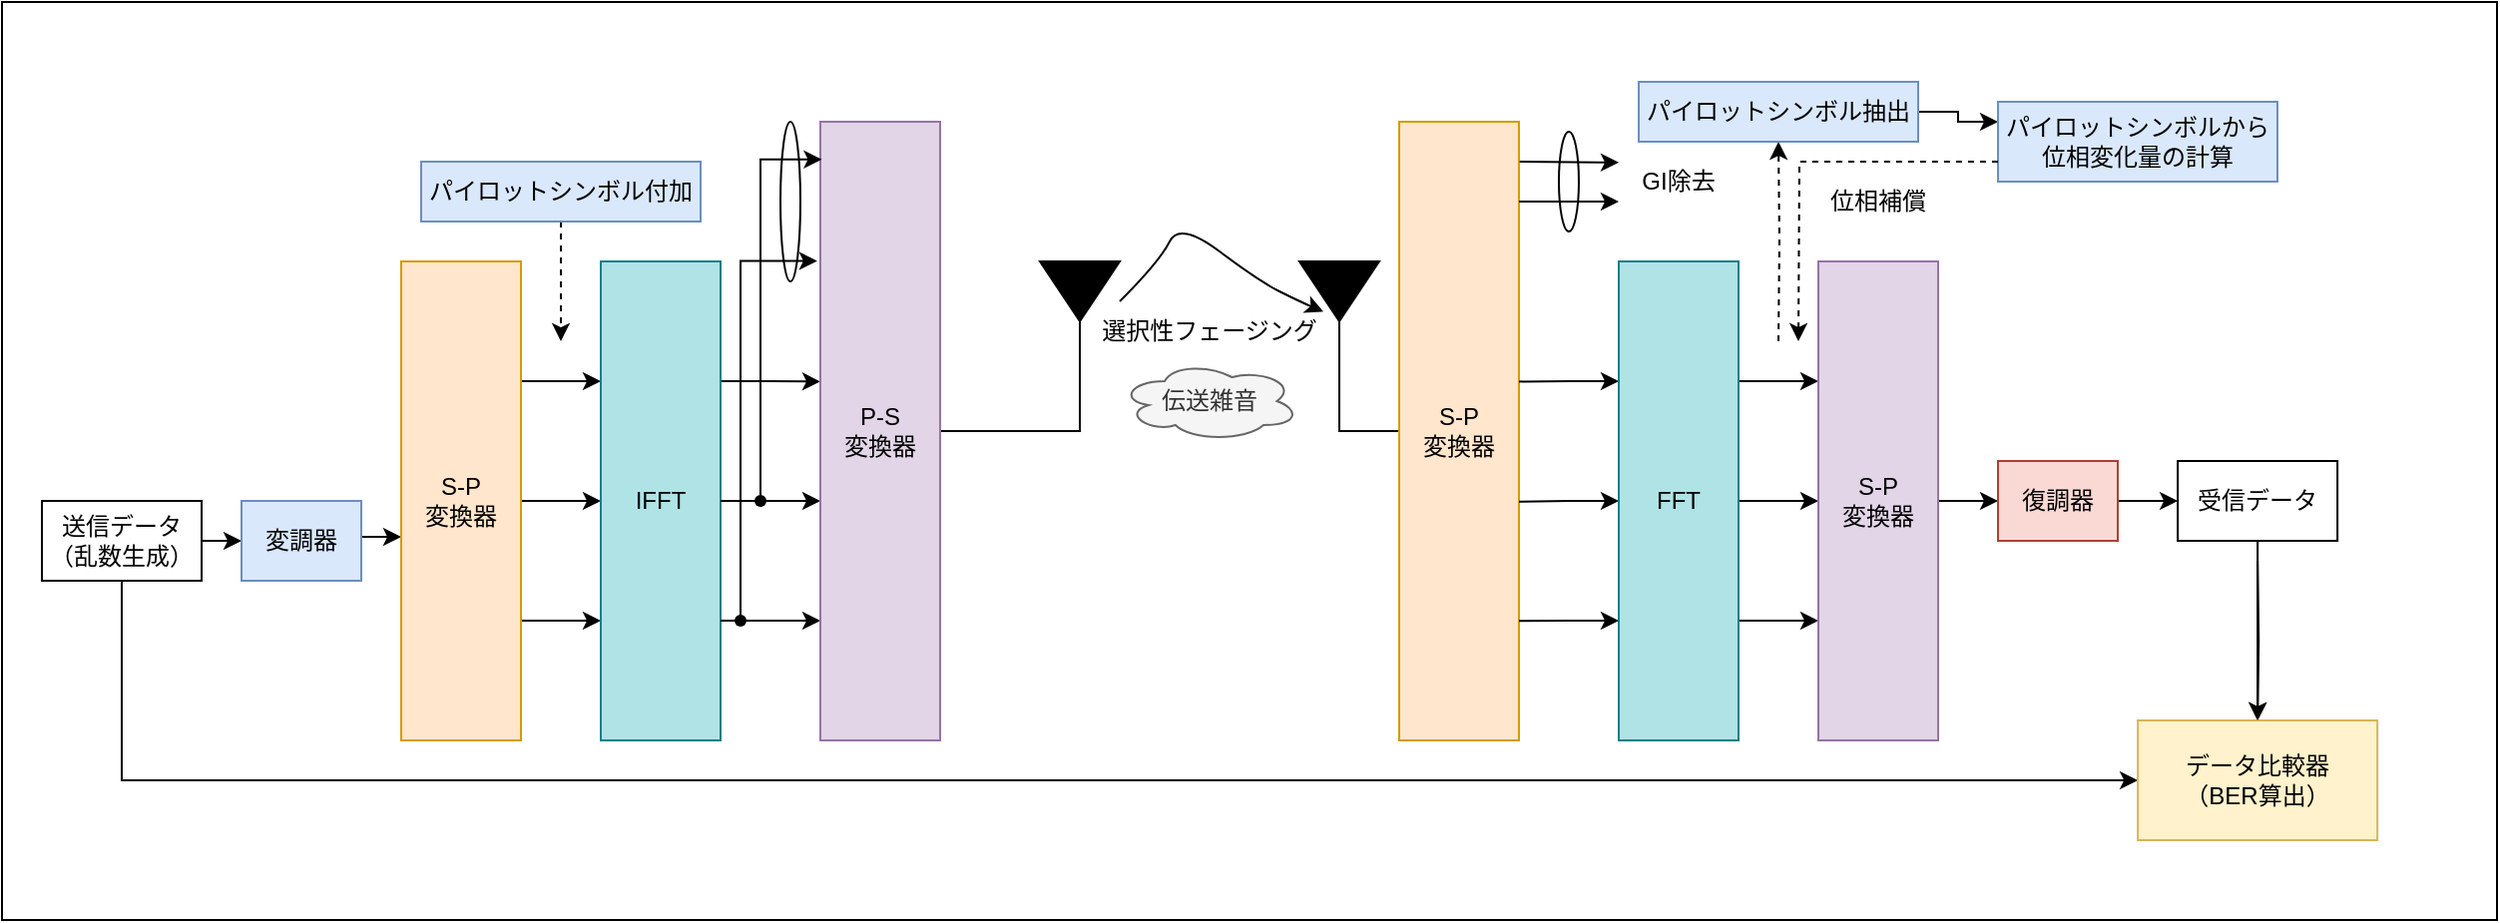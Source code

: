 <mxfile version="15.5.6" type="device"><diagram id="F-woSBzntJ94PtjGe35l" name="ページ1"><mxGraphModel dx="1577" dy="1208" grid="1" gridSize="10" guides="1" tooltips="1" connect="1" arrows="1" fold="1" page="1" pageScale="1" pageWidth="1169" pageHeight="827" math="0" shadow="0"><root><mxCell id="0"/><mxCell id="1" parent="0"/><mxCell id="-5XTSalcUc8KvLE8UcQ9-17" value="" style="rounded=0;whiteSpace=wrap;html=1;strokeColor=#000000;fillColor=none;" vertex="1" parent="1"><mxGeometry x="90" y="130" width="1250" height="460" as="geometry"/></mxCell><mxCell id="-5XTSalcUc8KvLE8UcQ9-4" style="edgeStyle=orthogonalEdgeStyle;rounded=0;orthogonalLoop=1;jettySize=auto;html=1;exitX=1;exitY=0.5;exitDx=0;exitDy=0;entryX=0;entryY=0.5;entryDx=0;entryDy=0;" edge="1" parent="1" source="-5XTSalcUc8KvLE8UcQ9-1" target="-5XTSalcUc8KvLE8UcQ9-2"><mxGeometry relative="1" as="geometry"/></mxCell><mxCell id="-5XTSalcUc8KvLE8UcQ9-15" style="edgeStyle=orthogonalEdgeStyle;rounded=0;orthogonalLoop=1;jettySize=auto;html=1;exitX=0.5;exitY=1;exitDx=0;exitDy=0;entryX=0;entryY=0.5;entryDx=0;entryDy=0;endArrow=classic;endFill=1;" edge="1" parent="1" source="-5XTSalcUc8KvLE8UcQ9-1" target="-5XTSalcUc8KvLE8UcQ9-14"><mxGeometry relative="1" as="geometry"/></mxCell><mxCell id="-5XTSalcUc8KvLE8UcQ9-1" value="送信データ&lt;br&gt;（乱数生成）" style="rounded=0;whiteSpace=wrap;html=1;" vertex="1" parent="1"><mxGeometry x="110" y="380" width="80" height="40" as="geometry"/></mxCell><mxCell id="-5XTSalcUc8KvLE8UcQ9-7" style="edgeStyle=orthogonalEdgeStyle;rounded=0;orthogonalLoop=1;jettySize=auto;html=1;endArrow=none;endFill=0;entryX=1;entryY=0.5;entryDx=0;entryDy=0;" edge="1" parent="1" source="-5XTSalcUc8KvLE8UcQ9-48" target="-5XTSalcUc8KvLE8UcQ9-6"><mxGeometry relative="1" as="geometry"><mxPoint x="610" y="380" as="sourcePoint"/></mxGeometry></mxCell><mxCell id="-5XTSalcUc8KvLE8UcQ9-97" style="edgeStyle=orthogonalEdgeStyle;rounded=0;orthogonalLoop=1;jettySize=auto;html=1;exitX=1;exitY=0.5;exitDx=0;exitDy=0;startArrow=none;startFill=0;endArrow=classic;endFill=1;" edge="1" parent="1" source="-5XTSalcUc8KvLE8UcQ9-2"><mxGeometry relative="1" as="geometry"><mxPoint x="290" y="398" as="targetPoint"/><Array as="points"><mxPoint x="270" y="398"/></Array></mxGeometry></mxCell><mxCell id="-5XTSalcUc8KvLE8UcQ9-2" value="変調器" style="rounded=0;whiteSpace=wrap;html=1;fillColor=#dae8fc;strokeColor=#6c8ebf;" vertex="1" parent="1"><mxGeometry x="210" y="380" width="60" height="40" as="geometry"/></mxCell><mxCell id="-5XTSalcUc8KvLE8UcQ9-6" value="" style="triangle;whiteSpace=wrap;html=1;direction=south;fillColor=#000000;" vertex="1" parent="1"><mxGeometry x="610" y="260" width="40" height="30" as="geometry"/></mxCell><mxCell id="-5XTSalcUc8KvLE8UcQ9-10" style="edgeStyle=orthogonalEdgeStyle;rounded=0;orthogonalLoop=1;jettySize=auto;html=1;entryX=0;entryY=0.5;entryDx=0;entryDy=0;endArrow=none;endFill=0;exitX=1;exitY=0.5;exitDx=0;exitDy=0;" edge="1" parent="1" source="-5XTSalcUc8KvLE8UcQ9-9" target="-5XTSalcUc8KvLE8UcQ9-59"><mxGeometry relative="1" as="geometry"><mxPoint x="780" y="380" as="targetPoint"/></mxGeometry></mxCell><mxCell id="-5XTSalcUc8KvLE8UcQ9-9" value="" style="triangle;whiteSpace=wrap;html=1;direction=south;strokeColor=#000000;fillColor=#000000;" vertex="1" parent="1"><mxGeometry x="740" y="260" width="40" height="30" as="geometry"/></mxCell><mxCell id="-5XTSalcUc8KvLE8UcQ9-11" value="伝送雑音" style="ellipse;shape=cloud;whiteSpace=wrap;html=1;fillColor=#f5f5f5;fontColor=#333333;strokeColor=#666666;" vertex="1" parent="1"><mxGeometry x="650" y="310" width="90" height="40" as="geometry"/></mxCell><mxCell id="-5XTSalcUc8KvLE8UcQ9-16" style="edgeStyle=orthogonalEdgeStyle;rounded=0;orthogonalLoop=1;jettySize=auto;html=1;exitX=0.5;exitY=1;exitDx=0;exitDy=0;entryX=0.5;entryY=0;entryDx=0;entryDy=0;endArrow=classic;endFill=1;" edge="1" parent="1" target="-5XTSalcUc8KvLE8UcQ9-14"><mxGeometry relative="1" as="geometry"><mxPoint x="1220.06" y="410" as="sourcePoint"/></mxGeometry></mxCell><mxCell id="-5XTSalcUc8KvLE8UcQ9-14" value="データ比較器&lt;br&gt;（BER算出）" style="rounded=0;whiteSpace=wrap;html=1;fillColor=#fff2cc;strokeColor=#d6b656;" vertex="1" parent="1"><mxGeometry x="1160.06" y="490" width="120" height="60" as="geometry"/></mxCell><mxCell id="-5XTSalcUc8KvLE8UcQ9-36" value="" style="curved=1;endArrow=classic;html=1;rounded=0;entryX=0.839;entryY=0.7;entryDx=0;entryDy=0;entryPerimeter=0;" edge="1" parent="1" target="-5XTSalcUc8KvLE8UcQ9-9"><mxGeometry width="50" height="50" relative="1" as="geometry"><mxPoint x="650" y="280" as="sourcePoint"/><mxPoint x="750" y="280" as="targetPoint"/><Array as="points"><mxPoint x="670" y="260"/><mxPoint x="680" y="240"/><mxPoint x="720" y="270"/><mxPoint x="740" y="280"/></Array></mxGeometry></mxCell><mxCell id="-5XTSalcUc8KvLE8UcQ9-37" value="選択性フェージング" style="text;html=1;strokeColor=none;fillColor=none;align=center;verticalAlign=middle;whiteSpace=wrap;rounded=0;" vertex="1" parent="1"><mxGeometry x="630" y="280" width="130" height="30" as="geometry"/></mxCell><mxCell id="-5XTSalcUc8KvLE8UcQ9-44" style="edgeStyle=orthogonalEdgeStyle;rounded=0;orthogonalLoop=1;jettySize=auto;html=1;exitX=1;exitY=0.25;exitDx=0;exitDy=0;entryX=0;entryY=0.25;entryDx=0;entryDy=0;endArrow=classic;endFill=1;" edge="1" parent="1" source="-5XTSalcUc8KvLE8UcQ9-39" target="-5XTSalcUc8KvLE8UcQ9-40"><mxGeometry relative="1" as="geometry"/></mxCell><mxCell id="-5XTSalcUc8KvLE8UcQ9-45" style="edgeStyle=orthogonalEdgeStyle;rounded=0;orthogonalLoop=1;jettySize=auto;html=1;exitX=1;exitY=0.5;exitDx=0;exitDy=0;entryX=0;entryY=0.5;entryDx=0;entryDy=0;endArrow=classic;endFill=1;" edge="1" parent="1" source="-5XTSalcUc8KvLE8UcQ9-39" target="-5XTSalcUc8KvLE8UcQ9-40"><mxGeometry relative="1" as="geometry"/></mxCell><mxCell id="-5XTSalcUc8KvLE8UcQ9-46" style="edgeStyle=orthogonalEdgeStyle;rounded=0;orthogonalLoop=1;jettySize=auto;html=1;exitX=1;exitY=0.75;exitDx=0;exitDy=0;entryX=0;entryY=0.75;entryDx=0;entryDy=0;endArrow=classic;endFill=1;" edge="1" parent="1" source="-5XTSalcUc8KvLE8UcQ9-39" target="-5XTSalcUc8KvLE8UcQ9-40"><mxGeometry relative="1" as="geometry"/></mxCell><mxCell id="-5XTSalcUc8KvLE8UcQ9-39" value="S-P&lt;br&gt;変換器" style="rounded=0;whiteSpace=wrap;html=1;fillColor=#ffe6cc;strokeColor=#d79b00;" vertex="1" parent="1"><mxGeometry x="290" y="260" width="60" height="240" as="geometry"/></mxCell><mxCell id="-5XTSalcUc8KvLE8UcQ9-49" style="edgeStyle=orthogonalEdgeStyle;rounded=0;orthogonalLoop=1;jettySize=auto;html=1;exitDx=0;exitDy=0;entryX=0;entryY=0.807;entryDx=0;entryDy=0;entryPerimeter=0;endArrow=classic;endFill=1;startArrow=none;" edge="1" parent="1" source="-5XTSalcUc8KvLE8UcQ9-52" target="-5XTSalcUc8KvLE8UcQ9-48"><mxGeometry relative="1" as="geometry"/></mxCell><mxCell id="-5XTSalcUc8KvLE8UcQ9-50" style="edgeStyle=orthogonalEdgeStyle;rounded=0;orthogonalLoop=1;jettySize=auto;html=1;exitDx=0;exitDy=0;entryX=0;entryY=0.614;entryDx=0;entryDy=0;entryPerimeter=0;endArrow=classic;endFill=1;startArrow=none;" edge="1" parent="1" source="-5XTSalcUc8KvLE8UcQ9-54" target="-5XTSalcUc8KvLE8UcQ9-48"><mxGeometry relative="1" as="geometry"/></mxCell><mxCell id="-5XTSalcUc8KvLE8UcQ9-51" style="edgeStyle=orthogonalEdgeStyle;rounded=0;orthogonalLoop=1;jettySize=auto;html=1;exitX=1;exitY=0.25;exitDx=0;exitDy=0;entryX=0;entryY=0.42;entryDx=0;entryDy=0;entryPerimeter=0;endArrow=classic;endFill=1;" edge="1" parent="1" source="-5XTSalcUc8KvLE8UcQ9-40" target="-5XTSalcUc8KvLE8UcQ9-48"><mxGeometry relative="1" as="geometry"/></mxCell><mxCell id="-5XTSalcUc8KvLE8UcQ9-40" value="IFFT" style="rounded=0;whiteSpace=wrap;html=1;fillColor=#b0e3e6;strokeColor=#0e8088;" vertex="1" parent="1"><mxGeometry x="390" y="260" width="60" height="240" as="geometry"/></mxCell><mxCell id="-5XTSalcUc8KvLE8UcQ9-47" style="edgeStyle=orthogonalEdgeStyle;rounded=0;orthogonalLoop=1;jettySize=auto;html=1;exitX=0.5;exitY=1;exitDx=0;exitDy=0;endArrow=classic;endFill=1;dashed=1;" edge="1" parent="1" source="-5XTSalcUc8KvLE8UcQ9-42"><mxGeometry relative="1" as="geometry"><mxPoint x="370" y="300" as="targetPoint"/></mxGeometry></mxCell><mxCell id="-5XTSalcUc8KvLE8UcQ9-42" value="パイロットシンボル付加" style="rounded=0;whiteSpace=wrap;html=1;fillColor=#dae8fc;strokeColor=#6c8ebf;" vertex="1" parent="1"><mxGeometry x="300" y="210" width="140" height="30" as="geometry"/></mxCell><mxCell id="-5XTSalcUc8KvLE8UcQ9-48" value="P-S&lt;br&gt;変換器" style="rounded=0;whiteSpace=wrap;html=1;fillColor=#e1d5e7;strokeColor=#9673a6;" vertex="1" parent="1"><mxGeometry x="500" y="190" width="60" height="310" as="geometry"/></mxCell><mxCell id="-5XTSalcUc8KvLE8UcQ9-52" value="" style="shape=waypoint;sketch=0;fillStyle=solid;size=6;pointerEvents=1;points=[];fillColor=none;resizable=0;rotatable=0;perimeter=centerPerimeter;snapToPoint=1;strokeColor=#000000;" vertex="1" parent="1"><mxGeometry x="440" y="420" width="40" height="40" as="geometry"/></mxCell><mxCell id="-5XTSalcUc8KvLE8UcQ9-53" value="" style="edgeStyle=orthogonalEdgeStyle;rounded=0;orthogonalLoop=1;jettySize=auto;html=1;exitX=1;exitY=0.75;exitDx=0;exitDy=0;entryDx=0;entryDy=0;entryPerimeter=0;endArrow=none;endFill=1;" edge="1" parent="1" source="-5XTSalcUc8KvLE8UcQ9-40" target="-5XTSalcUc8KvLE8UcQ9-52"><mxGeometry relative="1" as="geometry"><mxPoint x="450" y="440" as="sourcePoint"/><mxPoint x="500" y="440.17" as="targetPoint"/></mxGeometry></mxCell><mxCell id="-5XTSalcUc8KvLE8UcQ9-54" value="" style="shape=waypoint;sketch=0;fillStyle=solid;size=6;pointerEvents=1;points=[];fillColor=none;resizable=0;rotatable=0;perimeter=centerPerimeter;snapToPoint=1;strokeColor=#000000;" vertex="1" parent="1"><mxGeometry x="450" y="360" width="40" height="40" as="geometry"/></mxCell><mxCell id="-5XTSalcUc8KvLE8UcQ9-55" value="" style="edgeStyle=orthogonalEdgeStyle;rounded=0;orthogonalLoop=1;jettySize=auto;html=1;exitX=1;exitY=0.5;exitDx=0;exitDy=0;entryDx=0;entryDy=0;entryPerimeter=0;endArrow=none;endFill=1;" edge="1" parent="1" source="-5XTSalcUc8KvLE8UcQ9-40" target="-5XTSalcUc8KvLE8UcQ9-54"><mxGeometry relative="1" as="geometry"><mxPoint x="450" y="380" as="sourcePoint"/><mxPoint x="500" y="380.34" as="targetPoint"/></mxGeometry></mxCell><mxCell id="-5XTSalcUc8KvLE8UcQ9-56" value="" style="edgeStyle=elbowEdgeStyle;elbow=horizontal;endArrow=classic;html=1;rounded=0;entryX=-0.026;entryY=0.225;entryDx=0;entryDy=0;entryPerimeter=0;" edge="1" parent="1" source="-5XTSalcUc8KvLE8UcQ9-52" target="-5XTSalcUc8KvLE8UcQ9-48"><mxGeometry width="50" height="50" relative="1" as="geometry"><mxPoint x="490" y="460" as="sourcePoint"/><mxPoint x="540" y="410" as="targetPoint"/><Array as="points"><mxPoint x="460" y="345"/></Array></mxGeometry></mxCell><mxCell id="-5XTSalcUc8KvLE8UcQ9-58" value="" style="edgeStyle=elbowEdgeStyle;elbow=horizontal;endArrow=classic;html=1;rounded=0;entryX=0.012;entryY=0.061;entryDx=0;entryDy=0;entryPerimeter=0;" edge="1" parent="1" target="-5XTSalcUc8KvLE8UcQ9-48"><mxGeometry width="50" height="50" relative="1" as="geometry"><mxPoint x="470" y="380" as="sourcePoint"/><mxPoint x="509.58" y="197.58" as="targetPoint"/><Array as="points"><mxPoint x="470" y="285"/></Array></mxGeometry></mxCell><mxCell id="-5XTSalcUc8KvLE8UcQ9-59" value="S-P&lt;br&gt;変換器" style="rounded=0;whiteSpace=wrap;html=1;fillColor=#ffe6cc;strokeColor=#d79b00;" vertex="1" parent="1"><mxGeometry x="790" y="190" width="60" height="310" as="geometry"/></mxCell><mxCell id="-5XTSalcUc8KvLE8UcQ9-70" style="edgeStyle=orthogonalEdgeStyle;rounded=0;orthogonalLoop=1;jettySize=auto;html=1;exitX=1;exitY=0.75;exitDx=0;exitDy=0;entryX=0;entryY=0.75;entryDx=0;entryDy=0;endArrow=classic;endFill=1;" edge="1" parent="1" source="-5XTSalcUc8KvLE8UcQ9-61" target="-5XTSalcUc8KvLE8UcQ9-62"><mxGeometry relative="1" as="geometry"/></mxCell><mxCell id="-5XTSalcUc8KvLE8UcQ9-71" style="edgeStyle=orthogonalEdgeStyle;rounded=0;orthogonalLoop=1;jettySize=auto;html=1;exitX=1;exitY=0.5;exitDx=0;exitDy=0;entryX=0;entryY=0.5;entryDx=0;entryDy=0;endArrow=classic;endFill=1;" edge="1" parent="1" source="-5XTSalcUc8KvLE8UcQ9-61" target="-5XTSalcUc8KvLE8UcQ9-62"><mxGeometry relative="1" as="geometry"/></mxCell><mxCell id="-5XTSalcUc8KvLE8UcQ9-73" style="edgeStyle=orthogonalEdgeStyle;rounded=0;orthogonalLoop=1;jettySize=auto;html=1;exitX=1;exitY=0.25;exitDx=0;exitDy=0;entryX=0;entryY=0.25;entryDx=0;entryDy=0;endArrow=classic;endFill=1;" edge="1" parent="1" source="-5XTSalcUc8KvLE8UcQ9-61" target="-5XTSalcUc8KvLE8UcQ9-62"><mxGeometry relative="1" as="geometry"/></mxCell><mxCell id="-5XTSalcUc8KvLE8UcQ9-75" style="edgeStyle=orthogonalEdgeStyle;rounded=0;orthogonalLoop=1;jettySize=auto;html=1;exitX=0;exitY=0.25;exitDx=0;exitDy=0;entryX=1;entryY=0.42;entryDx=0;entryDy=0;entryPerimeter=0;endArrow=none;endFill=0;startArrow=classic;startFill=1;" edge="1" parent="1" source="-5XTSalcUc8KvLE8UcQ9-61" target="-5XTSalcUc8KvLE8UcQ9-59"><mxGeometry relative="1" as="geometry"/></mxCell><mxCell id="-5XTSalcUc8KvLE8UcQ9-76" style="edgeStyle=orthogonalEdgeStyle;rounded=0;orthogonalLoop=1;jettySize=auto;html=1;exitX=0;exitY=0.5;exitDx=0;exitDy=0;entryX=1;entryY=0.614;entryDx=0;entryDy=0;entryPerimeter=0;endArrow=none;endFill=0;startArrow=classic;startFill=1;" edge="1" parent="1" source="-5XTSalcUc8KvLE8UcQ9-61" target="-5XTSalcUc8KvLE8UcQ9-59"><mxGeometry relative="1" as="geometry"/></mxCell><mxCell id="-5XTSalcUc8KvLE8UcQ9-77" style="edgeStyle=orthogonalEdgeStyle;rounded=0;orthogonalLoop=1;jettySize=auto;html=1;exitX=0;exitY=0.75;exitDx=0;exitDy=0;entryX=1;entryY=0.807;entryDx=0;entryDy=0;entryPerimeter=0;endArrow=none;endFill=0;startArrow=classic;startFill=1;" edge="1" parent="1" source="-5XTSalcUc8KvLE8UcQ9-61" target="-5XTSalcUc8KvLE8UcQ9-59"><mxGeometry relative="1" as="geometry"/></mxCell><mxCell id="-5XTSalcUc8KvLE8UcQ9-61" value="FFT" style="rounded=0;whiteSpace=wrap;html=1;fillColor=#b0e3e6;strokeColor=#0e8088;" vertex="1" parent="1"><mxGeometry x="900" y="260" width="60" height="240" as="geometry"/></mxCell><mxCell id="-5XTSalcUc8KvLE8UcQ9-95" style="edgeStyle=orthogonalEdgeStyle;rounded=0;orthogonalLoop=1;jettySize=auto;html=1;exitX=1;exitY=0.5;exitDx=0;exitDy=0;entryX=0;entryY=0.5;entryDx=0;entryDy=0;startArrow=none;startFill=0;endArrow=classic;endFill=1;" edge="1" parent="1" source="-5XTSalcUc8KvLE8UcQ9-62" target="-5XTSalcUc8KvLE8UcQ9-92"><mxGeometry relative="1" as="geometry"/></mxCell><mxCell id="-5XTSalcUc8KvLE8UcQ9-62" value="S-P&lt;br&gt;変換器" style="rounded=0;whiteSpace=wrap;html=1;fillColor=#e1d5e7;strokeColor=#9673a6;" vertex="1" parent="1"><mxGeometry x="1000" y="260" width="60" height="240" as="geometry"/></mxCell><mxCell id="-5XTSalcUc8KvLE8UcQ9-78" style="edgeStyle=orthogonalEdgeStyle;rounded=0;orthogonalLoop=1;jettySize=auto;html=1;entryX=1;entryY=0.13;entryDx=0;entryDy=0;entryPerimeter=0;endArrow=none;endFill=0;startArrow=classic;startFill=1;" edge="1" parent="1" target="-5XTSalcUc8KvLE8UcQ9-59"><mxGeometry relative="1" as="geometry"><mxPoint x="900" y="230" as="sourcePoint"/><mxPoint x="860" y="330.2" as="targetPoint"/><Array as="points"><mxPoint x="900" y="230"/><mxPoint x="850" y="230"/></Array></mxGeometry></mxCell><mxCell id="-5XTSalcUc8KvLE8UcQ9-79" style="edgeStyle=orthogonalEdgeStyle;rounded=0;orthogonalLoop=1;jettySize=auto;html=1;entryX=1.006;entryY=0.189;entryDx=0;entryDy=0;entryPerimeter=0;endArrow=none;endFill=0;startArrow=classic;startFill=1;" edge="1" parent="1"><mxGeometry relative="1" as="geometry"><mxPoint x="900" y="210.41" as="sourcePoint"/><mxPoint x="850.36" y="210.0" as="targetPoint"/><Array as="points"><mxPoint x="890" y="210.41"/></Array></mxGeometry></mxCell><mxCell id="-5XTSalcUc8KvLE8UcQ9-81" value="GI除去" style="text;html=1;strokeColor=none;fillColor=none;align=center;verticalAlign=middle;whiteSpace=wrap;rounded=0;" vertex="1" parent="1"><mxGeometry x="900" y="200" width="60" height="40" as="geometry"/></mxCell><mxCell id="-5XTSalcUc8KvLE8UcQ9-82" style="edgeStyle=orthogonalEdgeStyle;rounded=0;orthogonalLoop=1;jettySize=auto;html=1;endArrow=classic;endFill=1;dashed=1;entryX=0.5;entryY=1;entryDx=0;entryDy=0;" edge="1" parent="1" target="-5XTSalcUc8KvLE8UcQ9-83"><mxGeometry relative="1" as="geometry"><mxPoint x="980" y="260" as="targetPoint"/><mxPoint x="980" y="300" as="sourcePoint"/></mxGeometry></mxCell><mxCell id="-5XTSalcUc8KvLE8UcQ9-87" style="edgeStyle=orthogonalEdgeStyle;rounded=0;orthogonalLoop=1;jettySize=auto;html=1;exitX=1;exitY=0.5;exitDx=0;exitDy=0;entryX=0;entryY=0.25;entryDx=0;entryDy=0;startArrow=none;startFill=0;endArrow=classic;endFill=1;" edge="1" parent="1" source="-5XTSalcUc8KvLE8UcQ9-83" target="-5XTSalcUc8KvLE8UcQ9-86"><mxGeometry relative="1" as="geometry"/></mxCell><mxCell id="-5XTSalcUc8KvLE8UcQ9-83" value="パイロットシンボル抽出" style="rounded=0;whiteSpace=wrap;html=1;fillColor=#dae8fc;strokeColor=#6c8ebf;" vertex="1" parent="1"><mxGeometry x="910" y="170" width="140" height="30" as="geometry"/></mxCell><mxCell id="-5XTSalcUc8KvLE8UcQ9-84" value="" style="ellipse;whiteSpace=wrap;html=1;strokeColor=#000000;fillColor=none;" vertex="1" parent="1"><mxGeometry x="480" y="190" width="10" height="80" as="geometry"/></mxCell><mxCell id="-5XTSalcUc8KvLE8UcQ9-85" value="" style="ellipse;whiteSpace=wrap;html=1;strokeColor=#000000;fillColor=none;" vertex="1" parent="1"><mxGeometry x="870" y="195" width="10" height="50" as="geometry"/></mxCell><mxCell id="-5XTSalcUc8KvLE8UcQ9-86" value="パイロットシンボルから&lt;br&gt;位相変化量の計算" style="rounded=0;whiteSpace=wrap;html=1;fillColor=#dae8fc;strokeColor=#6c8ebf;" vertex="1" parent="1"><mxGeometry x="1090" y="180" width="140" height="40" as="geometry"/></mxCell><mxCell id="-5XTSalcUc8KvLE8UcQ9-88" style="edgeStyle=orthogonalEdgeStyle;rounded=0;orthogonalLoop=1;jettySize=auto;html=1;endArrow=classic;endFill=1;dashed=1;exitX=0;exitY=0.75;exitDx=0;exitDy=0;" edge="1" parent="1" source="-5XTSalcUc8KvLE8UcQ9-86"><mxGeometry relative="1" as="geometry"><mxPoint x="990" y="300" as="targetPoint"/><mxPoint x="990" y="310" as="sourcePoint"/></mxGeometry></mxCell><mxCell id="-5XTSalcUc8KvLE8UcQ9-89" value="位相補償" style="text;html=1;strokeColor=none;fillColor=none;align=center;verticalAlign=middle;whiteSpace=wrap;rounded=0;" vertex="1" parent="1"><mxGeometry x="1000" y="210" width="60" height="40" as="geometry"/></mxCell><mxCell id="-5XTSalcUc8KvLE8UcQ9-96" value="" style="edgeStyle=orthogonalEdgeStyle;rounded=0;orthogonalLoop=1;jettySize=auto;html=1;startArrow=none;startFill=0;endArrow=classic;endFill=1;" edge="1" parent="1" source="-5XTSalcUc8KvLE8UcQ9-91" target="-5XTSalcUc8KvLE8UcQ9-14"><mxGeometry relative="1" as="geometry"/></mxCell><mxCell id="-5XTSalcUc8KvLE8UcQ9-91" value="受信データ" style="rounded=0;whiteSpace=wrap;html=1;" vertex="1" parent="1"><mxGeometry x="1180.06" y="360" width="80" height="40" as="geometry"/></mxCell><mxCell id="-5XTSalcUc8KvLE8UcQ9-94" style="edgeStyle=orthogonalEdgeStyle;rounded=0;orthogonalLoop=1;jettySize=auto;html=1;exitX=1;exitY=0.5;exitDx=0;exitDy=0;entryX=0;entryY=0.5;entryDx=0;entryDy=0;startArrow=none;startFill=0;endArrow=classic;endFill=1;" edge="1" parent="1" source="-5XTSalcUc8KvLE8UcQ9-92" target="-5XTSalcUc8KvLE8UcQ9-91"><mxGeometry relative="1" as="geometry"/></mxCell><mxCell id="-5XTSalcUc8KvLE8UcQ9-92" value="復調器" style="rounded=0;whiteSpace=wrap;html=1;fillColor=#fad9d5;strokeColor=#ae4132;" vertex="1" parent="1"><mxGeometry x="1090" y="360" width="60" height="40" as="geometry"/></mxCell></root></mxGraphModel></diagram></mxfile>